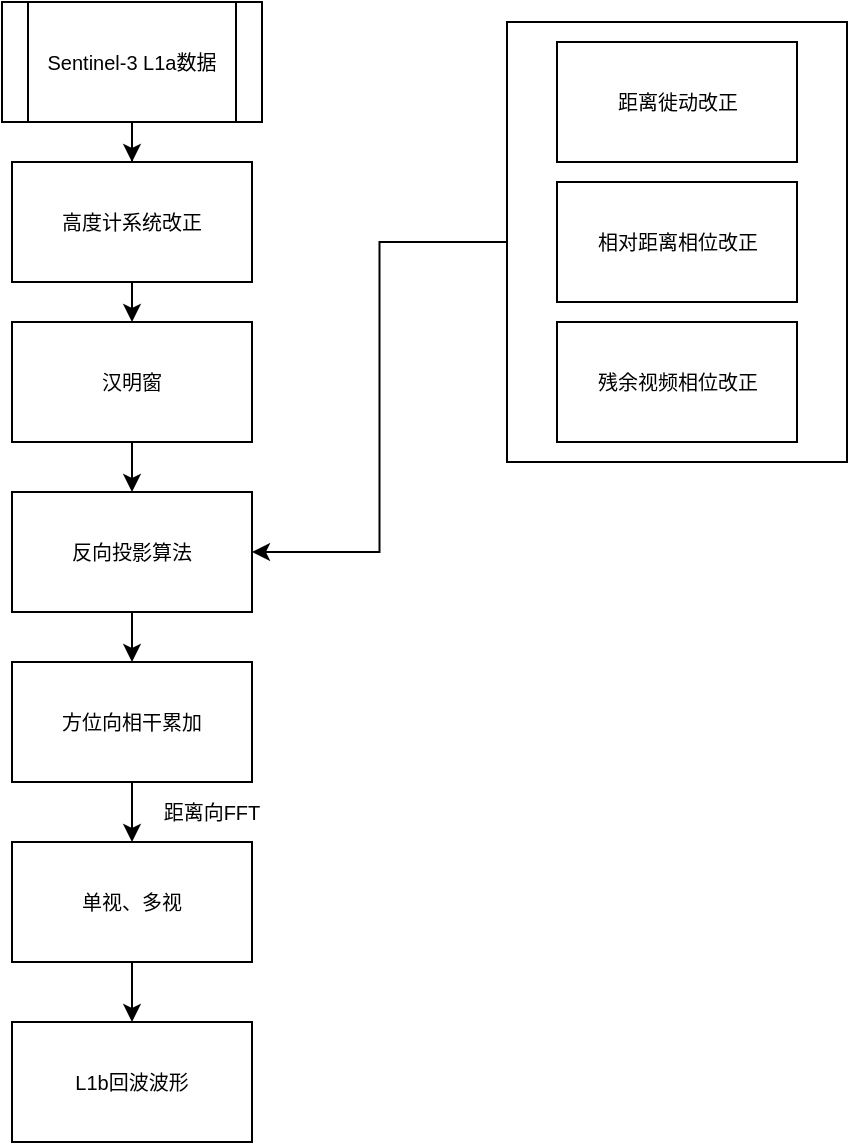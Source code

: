 <mxfile version="16.5.3" type="github">
  <diagram id="NLW0Iw_wc-p3dqID5BEB" name="Page-1">
    <mxGraphModel dx="942" dy="642" grid="1" gridSize="10" guides="1" tooltips="1" connect="1" arrows="1" fold="1" page="1" pageScale="1" pageWidth="827" pageHeight="1169" math="0" shadow="0">
      <root>
        <mxCell id="0" />
        <mxCell id="1" parent="0" />
        <mxCell id="Y8qKNdwqG39KM8wAAiKa-1" value="" style="rounded=0;whiteSpace=wrap;html=1;" vertex="1" parent="1">
          <mxGeometry x="537.5" y="70" width="170" height="220" as="geometry" />
        </mxCell>
        <mxCell id="gwYRnu_WxCBPZ3mRb2Zn-24" value="距离徙动改正" style="rounded=0;whiteSpace=wrap;html=1;fontSize=10;" parent="1" vertex="1">
          <mxGeometry x="562.5" y="80" width="120" height="60" as="geometry" />
        </mxCell>
        <mxCell id="gwYRnu_WxCBPZ3mRb2Zn-27" style="edgeStyle=orthogonalEdgeStyle;rounded=0;orthogonalLoop=1;jettySize=auto;html=1;exitX=0;exitY=0.5;exitDx=0;exitDy=0;entryX=1;entryY=0.5;entryDx=0;entryDy=0;fontSize=10;" parent="1" source="Y8qKNdwqG39KM8wAAiKa-1" target="gwYRnu_WxCBPZ3mRb2Zn-12" edge="1">
          <mxGeometry relative="1" as="geometry">
            <mxPoint x="540" y="160" as="sourcePoint" />
          </mxGeometry>
        </mxCell>
        <mxCell id="gwYRnu_WxCBPZ3mRb2Zn-3" value="" style="edgeStyle=orthogonalEdgeStyle;rounded=0;orthogonalLoop=1;jettySize=auto;html=1;fontSize=10;" parent="1" source="gwYRnu_WxCBPZ3mRb2Zn-1" target="gwYRnu_WxCBPZ3mRb2Zn-2" edge="1">
          <mxGeometry relative="1" as="geometry" />
        </mxCell>
        <mxCell id="gwYRnu_WxCBPZ3mRb2Zn-1" value="Sentinel-3 L1a数据" style="shape=process;whiteSpace=wrap;html=1;backgroundOutline=1;fontFamily=Helvetica;fontSize=10;fontColor=rgb(0, 0, 0);align=center;strokeColor=rgb(0, 0, 0);fillColor=rgb(255, 255, 255);" parent="1" vertex="1">
          <mxGeometry x="285" y="60" width="130" height="60" as="geometry" />
        </mxCell>
        <mxCell id="Y8qKNdwqG39KM8wAAiKa-3" style="edgeStyle=orthogonalEdgeStyle;rounded=0;orthogonalLoop=1;jettySize=auto;html=1;exitX=0.5;exitY=1;exitDx=0;exitDy=0;entryX=0.5;entryY=0;entryDx=0;entryDy=0;" edge="1" parent="1" source="gwYRnu_WxCBPZ3mRb2Zn-2" target="gwYRnu_WxCBPZ3mRb2Zn-8">
          <mxGeometry relative="1" as="geometry" />
        </mxCell>
        <mxCell id="gwYRnu_WxCBPZ3mRb2Zn-2" value="高度计系统改正" style="rounded=0;whiteSpace=wrap;html=1;fontSize=10;" parent="1" vertex="1">
          <mxGeometry x="290" y="140" width="120" height="60" as="geometry" />
        </mxCell>
        <mxCell id="gwYRnu_WxCBPZ3mRb2Zn-6" value="残余视频相位改正" style="rounded=0;whiteSpace=wrap;html=1;fontSize=10;" parent="1" vertex="1">
          <mxGeometry x="562.5" y="220" width="120" height="60" as="geometry" />
        </mxCell>
        <mxCell id="gwYRnu_WxCBPZ3mRb2Zn-26" style="edgeStyle=orthogonalEdgeStyle;rounded=0;orthogonalLoop=1;jettySize=auto;html=1;exitX=0.5;exitY=1;exitDx=0;exitDy=0;entryX=0.5;entryY=0;entryDx=0;entryDy=0;fontSize=10;" parent="1" source="gwYRnu_WxCBPZ3mRb2Zn-8" target="gwYRnu_WxCBPZ3mRb2Zn-12" edge="1">
          <mxGeometry relative="1" as="geometry" />
        </mxCell>
        <mxCell id="gwYRnu_WxCBPZ3mRb2Zn-8" value="汉明窗" style="rounded=0;whiteSpace=wrap;html=1;fontSize=10;" parent="1" vertex="1">
          <mxGeometry x="290" y="220" width="120" height="60" as="geometry" />
        </mxCell>
        <mxCell id="gwYRnu_WxCBPZ3mRb2Zn-19" value="" style="edgeStyle=orthogonalEdgeStyle;rounded=0;orthogonalLoop=1;jettySize=auto;html=1;fontSize=10;" parent="1" source="gwYRnu_WxCBPZ3mRb2Zn-12" target="gwYRnu_WxCBPZ3mRb2Zn-18" edge="1">
          <mxGeometry relative="1" as="geometry" />
        </mxCell>
        <mxCell id="gwYRnu_WxCBPZ3mRb2Zn-12" value="反向投影算法" style="rounded=0;whiteSpace=wrap;html=1;fontSize=10;" parent="1" vertex="1">
          <mxGeometry x="290" y="305" width="120" height="60" as="geometry" />
        </mxCell>
        <mxCell id="gwYRnu_WxCBPZ3mRb2Zn-21" value="" style="edgeStyle=orthogonalEdgeStyle;rounded=0;orthogonalLoop=1;jettySize=auto;html=1;fontSize=10;" parent="1" source="gwYRnu_WxCBPZ3mRb2Zn-18" target="gwYRnu_WxCBPZ3mRb2Zn-20" edge="1">
          <mxGeometry relative="1" as="geometry" />
        </mxCell>
        <mxCell id="gwYRnu_WxCBPZ3mRb2Zn-18" value="方位向相干累加" style="rounded=0;whiteSpace=wrap;html=1;fontSize=10;" parent="1" vertex="1">
          <mxGeometry x="290" y="390" width="120" height="60" as="geometry" />
        </mxCell>
        <mxCell id="gwYRnu_WxCBPZ3mRb2Zn-23" value="" style="edgeStyle=orthogonalEdgeStyle;rounded=0;orthogonalLoop=1;jettySize=auto;html=1;fontSize=10;" parent="1" source="gwYRnu_WxCBPZ3mRb2Zn-20" target="gwYRnu_WxCBPZ3mRb2Zn-22" edge="1">
          <mxGeometry relative="1" as="geometry" />
        </mxCell>
        <mxCell id="gwYRnu_WxCBPZ3mRb2Zn-20" value="单视、多视" style="rounded=0;whiteSpace=wrap;html=1;fontSize=10;" parent="1" vertex="1">
          <mxGeometry x="290" y="480" width="120" height="60" as="geometry" />
        </mxCell>
        <mxCell id="gwYRnu_WxCBPZ3mRb2Zn-22" value="L1b回波波形" style="rounded=0;whiteSpace=wrap;html=1;fontSize=10;" parent="1" vertex="1">
          <mxGeometry x="290" y="570" width="120" height="60" as="geometry" />
        </mxCell>
        <mxCell id="gwYRnu_WxCBPZ3mRb2Zn-25" value="相对距离相位改正" style="rounded=0;whiteSpace=wrap;html=1;fontSize=10;" parent="1" vertex="1">
          <mxGeometry x="562.5" y="150" width="120" height="60" as="geometry" />
        </mxCell>
        <mxCell id="Y8qKNdwqG39KM8wAAiKa-2" value="距离向FFT" style="text;html=1;strokeColor=none;fillColor=none;align=center;verticalAlign=middle;whiteSpace=wrap;rounded=0;fontSize=10;" vertex="1" parent="1">
          <mxGeometry x="350" y="450" width="80" height="30" as="geometry" />
        </mxCell>
      </root>
    </mxGraphModel>
  </diagram>
</mxfile>
